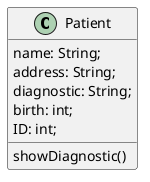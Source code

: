 @startuml
'https://plantuml.com/class-diagram

class Patient{
name: String;
address: String;
diagnostic: String;
birth: int;
ID: int;

showDiagnostic()
}

@enduml